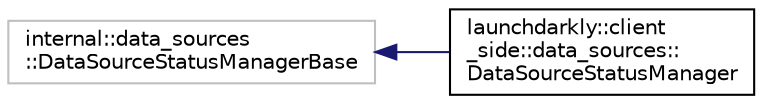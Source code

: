 digraph "Graphical Class Hierarchy"
{
 // LATEX_PDF_SIZE
  edge [fontname="Helvetica",fontsize="10",labelfontname="Helvetica",labelfontsize="10"];
  node [fontname="Helvetica",fontsize="10",shape=record];
  rankdir="LR";
  Node29 [label="internal::data_sources\l::DataSourceStatusManagerBase",height=0.2,width=0.4,color="grey75", fillcolor="white", style="filled",tooltip=" "];
  Node29 -> Node0 [dir="back",color="midnightblue",fontsize="10",style="solid",fontname="Helvetica"];
  Node0 [label="launchdarkly::client\l_side::data_sources::\lDataSourceStatusManager",height=0.2,width=0.4,color="black", fillcolor="white", style="filled",URL="$classlaunchdarkly_1_1client__side_1_1data__sources_1_1DataSourceStatusManager.html",tooltip=" "];
}
